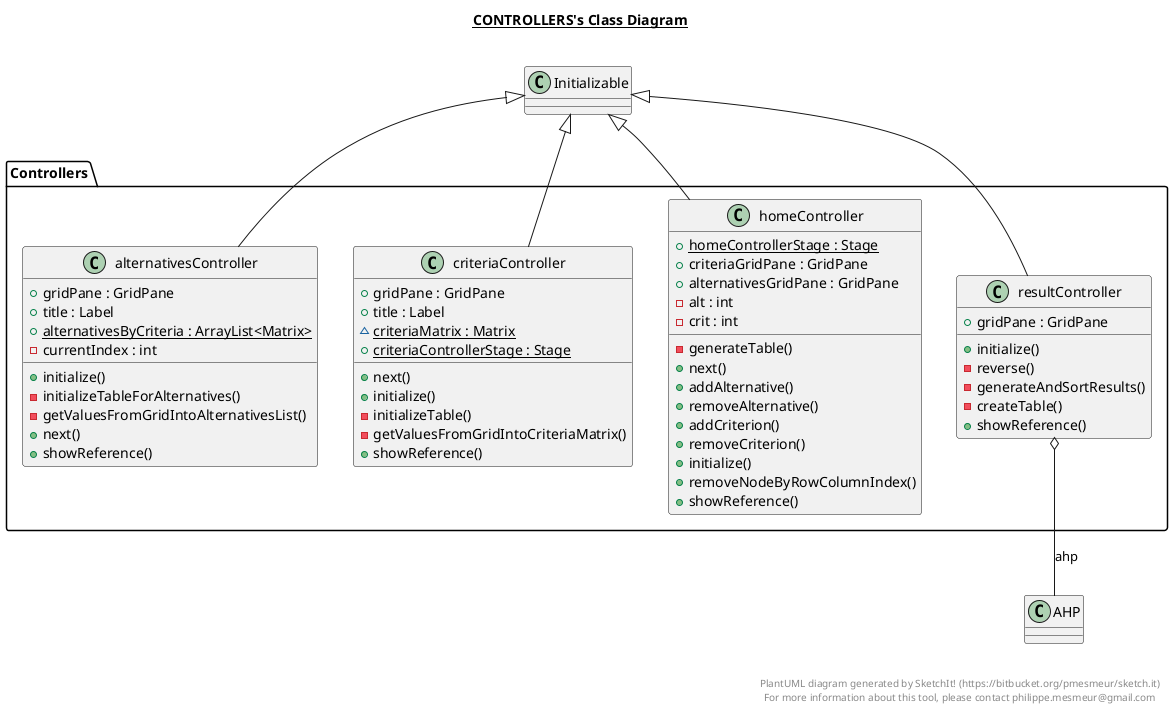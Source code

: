 @startuml

title __CONTROLLERS's Class Diagram__\n

  package Controllers {
    class alternativesController {
        + gridPane : GridPane
        + title : Label
        {static} + alternativesByCriteria : ArrayList<Matrix>
        - currentIndex : int
        + initialize()
        - initializeTableForAlternatives()
        - getValuesFromGridIntoAlternativesList()
        + next()
        + showReference()
    }
  }
  

  package Controllers {
    class criteriaController {
        + gridPane : GridPane
        + title : Label
        {static} ~ criteriaMatrix : Matrix
        {static} + criteriaControllerStage : Stage
        + next()
        + initialize()
        - initializeTable()
        - getValuesFromGridIntoCriteriaMatrix()
        + showReference()
    }
  }
  

  package Controllers {
    class homeController {
        {static} + homeControllerStage : Stage
        + criteriaGridPane : GridPane
        + alternativesGridPane : GridPane
        - alt : int
        - crit : int
        - generateTable()
        + next()
        + addAlternative()
        + removeAlternative()
        + addCriterion()
        + removeCriterion()
        + initialize()
        + removeNodeByRowColumnIndex()
        + showReference()
    }
  }
  

  package Controllers {
    class resultController {
        + gridPane : GridPane
        + initialize()
        - reverse()
        - generateAndSortResults()
        - createTable()
        + showReference()
    }
  }
  

  alternativesController -up-|> Initializable
  criteriaController -up-|> Initializable
  homeController -up-|> Initializable
  resultController -up-|> Initializable
  resultController o-- AHP : ahp


right footer


PlantUML diagram generated by SketchIt! (https://bitbucket.org/pmesmeur/sketch.it)
For more information about this tool, please contact philippe.mesmeur@gmail.com
endfooter

@enduml
